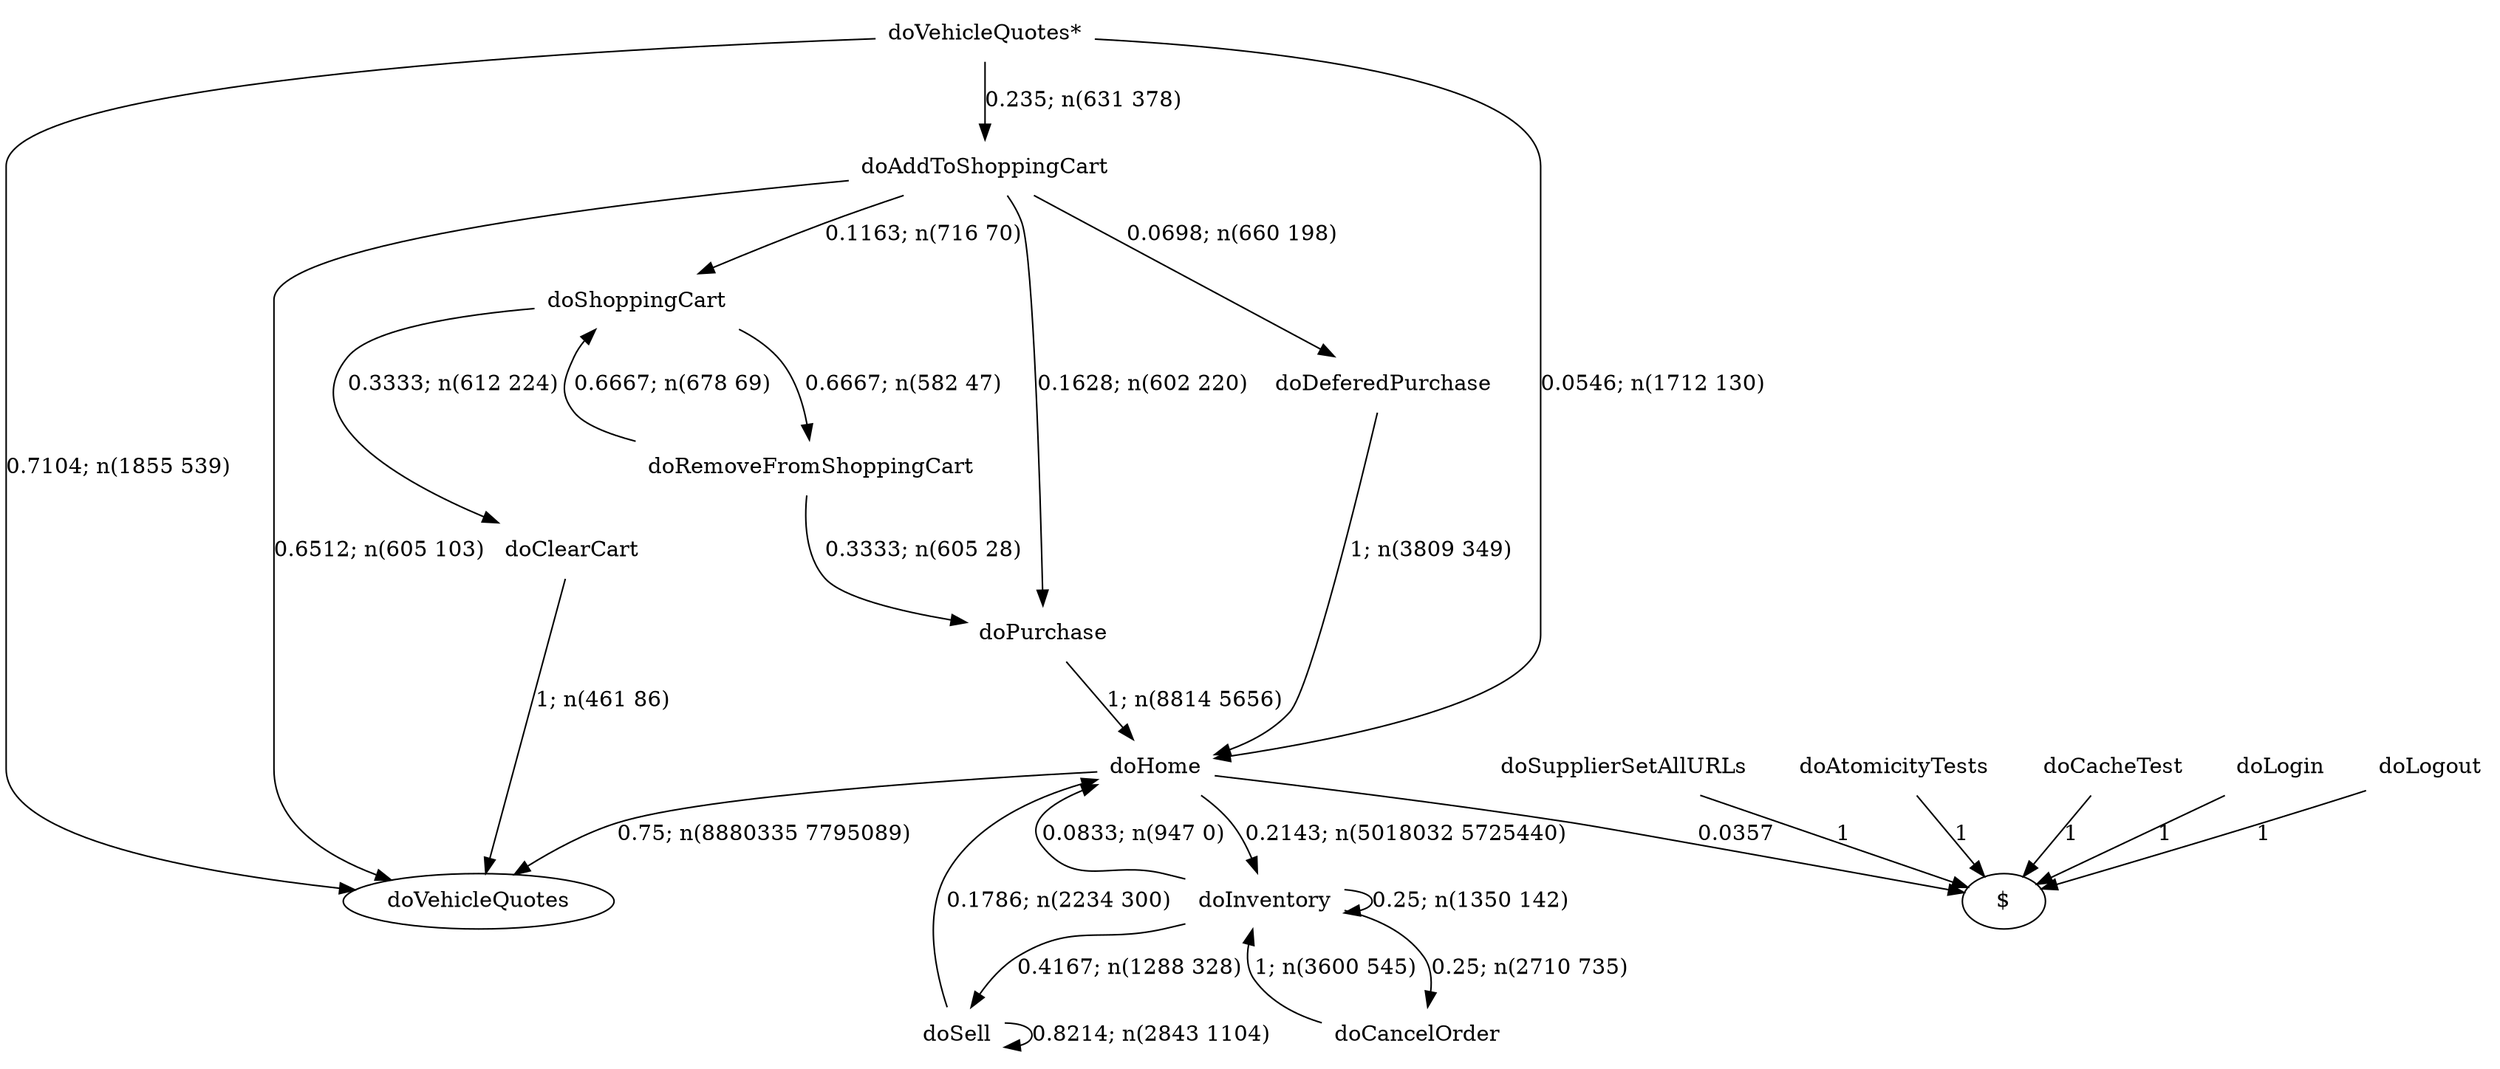 digraph G {"doVehicleQuotes*" [label="doVehicleQuotes*",shape=none];"doSupplierSetAllURLs" [label="doSupplierSetAllURLs",shape=none];"doAtomicityTests" [label="doAtomicityTests",shape=none];"doCacheTest" [label="doCacheTest",shape=none];"doLogin" [label="doLogin",shape=none];"doAddToShoppingCart" [label="doAddToShoppingCart",shape=none];"doDeferedPurchase" [label="doDeferedPurchase",shape=none];"doHome" [label="doHome",shape=none];"doShoppingCart" [label="doShoppingCart",shape=none];"doClearCart" [label="doClearCart",shape=none];"doPurchase" [label="doPurchase",shape=none];"doInventory" [label="doInventory",shape=none];"doSell" [label="doSell",shape=none];"doLogout" [label="doLogout",shape=none];"doCancelOrder" [label="doCancelOrder",shape=none];"doRemoveFromShoppingCart" [label="doRemoveFromShoppingCart",shape=none];"doVehicleQuotes*"->"doVehicleQuotes" [style=solid,label="0.7104; n(1855 539)"];"doVehicleQuotes*"->"doAddToShoppingCart" [style=solid,label="0.235; n(631 378)"];"doVehicleQuotes*"->"doHome" [style=solid,label="0.0546; n(1712 130)"];"doSupplierSetAllURLs"->"$" [style=solid,label="1"];"doAtomicityTests"->"$" [style=solid,label="1"];"doCacheTest"->"$" [style=solid,label="1"];"doLogin"->"$" [style=solid,label="1"];"doAddToShoppingCart"->"doVehicleQuotes" [style=solid,label="0.6512; n(605 103)"];"doAddToShoppingCart"->"doDeferedPurchase" [style=solid,label="0.0698; n(660 198)"];"doAddToShoppingCart"->"doShoppingCart" [style=solid,label="0.1163; n(716 70)"];"doAddToShoppingCart"->"doPurchase" [style=solid,label="0.1628; n(602 220)"];"doDeferedPurchase"->"doHome" [style=solid,label="1; n(3809 349)"];"doHome"->"doVehicleQuotes" [style=solid,label="0.75; n(8880335 7795089)"];"doHome"->"doInventory" [style=solid,label="0.2143; n(5018032 5725440)"];"doHome"->"$" [style=solid,label="0.0357"];"doShoppingCart"->"doClearCart" [style=solid,label="0.3333; n(612 224)"];"doShoppingCart"->"doRemoveFromShoppingCart" [style=solid,label="0.6667; n(582 47)"];"doClearCart"->"doVehicleQuotes" [style=solid,label="1; n(461 86)"];"doPurchase"->"doHome" [style=solid,label="1; n(8814 5656)"];"doInventory"->"doHome" [style=solid,label="0.0833; n(947 0)"];"doInventory"->"doInventory" [style=solid,label="0.25; n(1350 142)"];"doInventory"->"doSell" [style=solid,label="0.4167; n(1288 328)"];"doInventory"->"doCancelOrder" [style=solid,label="0.25; n(2710 735)"];"doSell"->"doHome" [style=solid,label="0.1786; n(2234 300)"];"doSell"->"doSell" [style=solid,label="0.8214; n(2843 1104)"];"doLogout"->"$" [style=solid,label="1"];"doCancelOrder"->"doInventory" [style=solid,label="1; n(3600 545)"];"doRemoveFromShoppingCart"->"doShoppingCart" [style=solid,label="0.6667; n(678 69)"];"doRemoveFromShoppingCart"->"doPurchase" [style=solid,label="0.3333; n(605 28)"];}